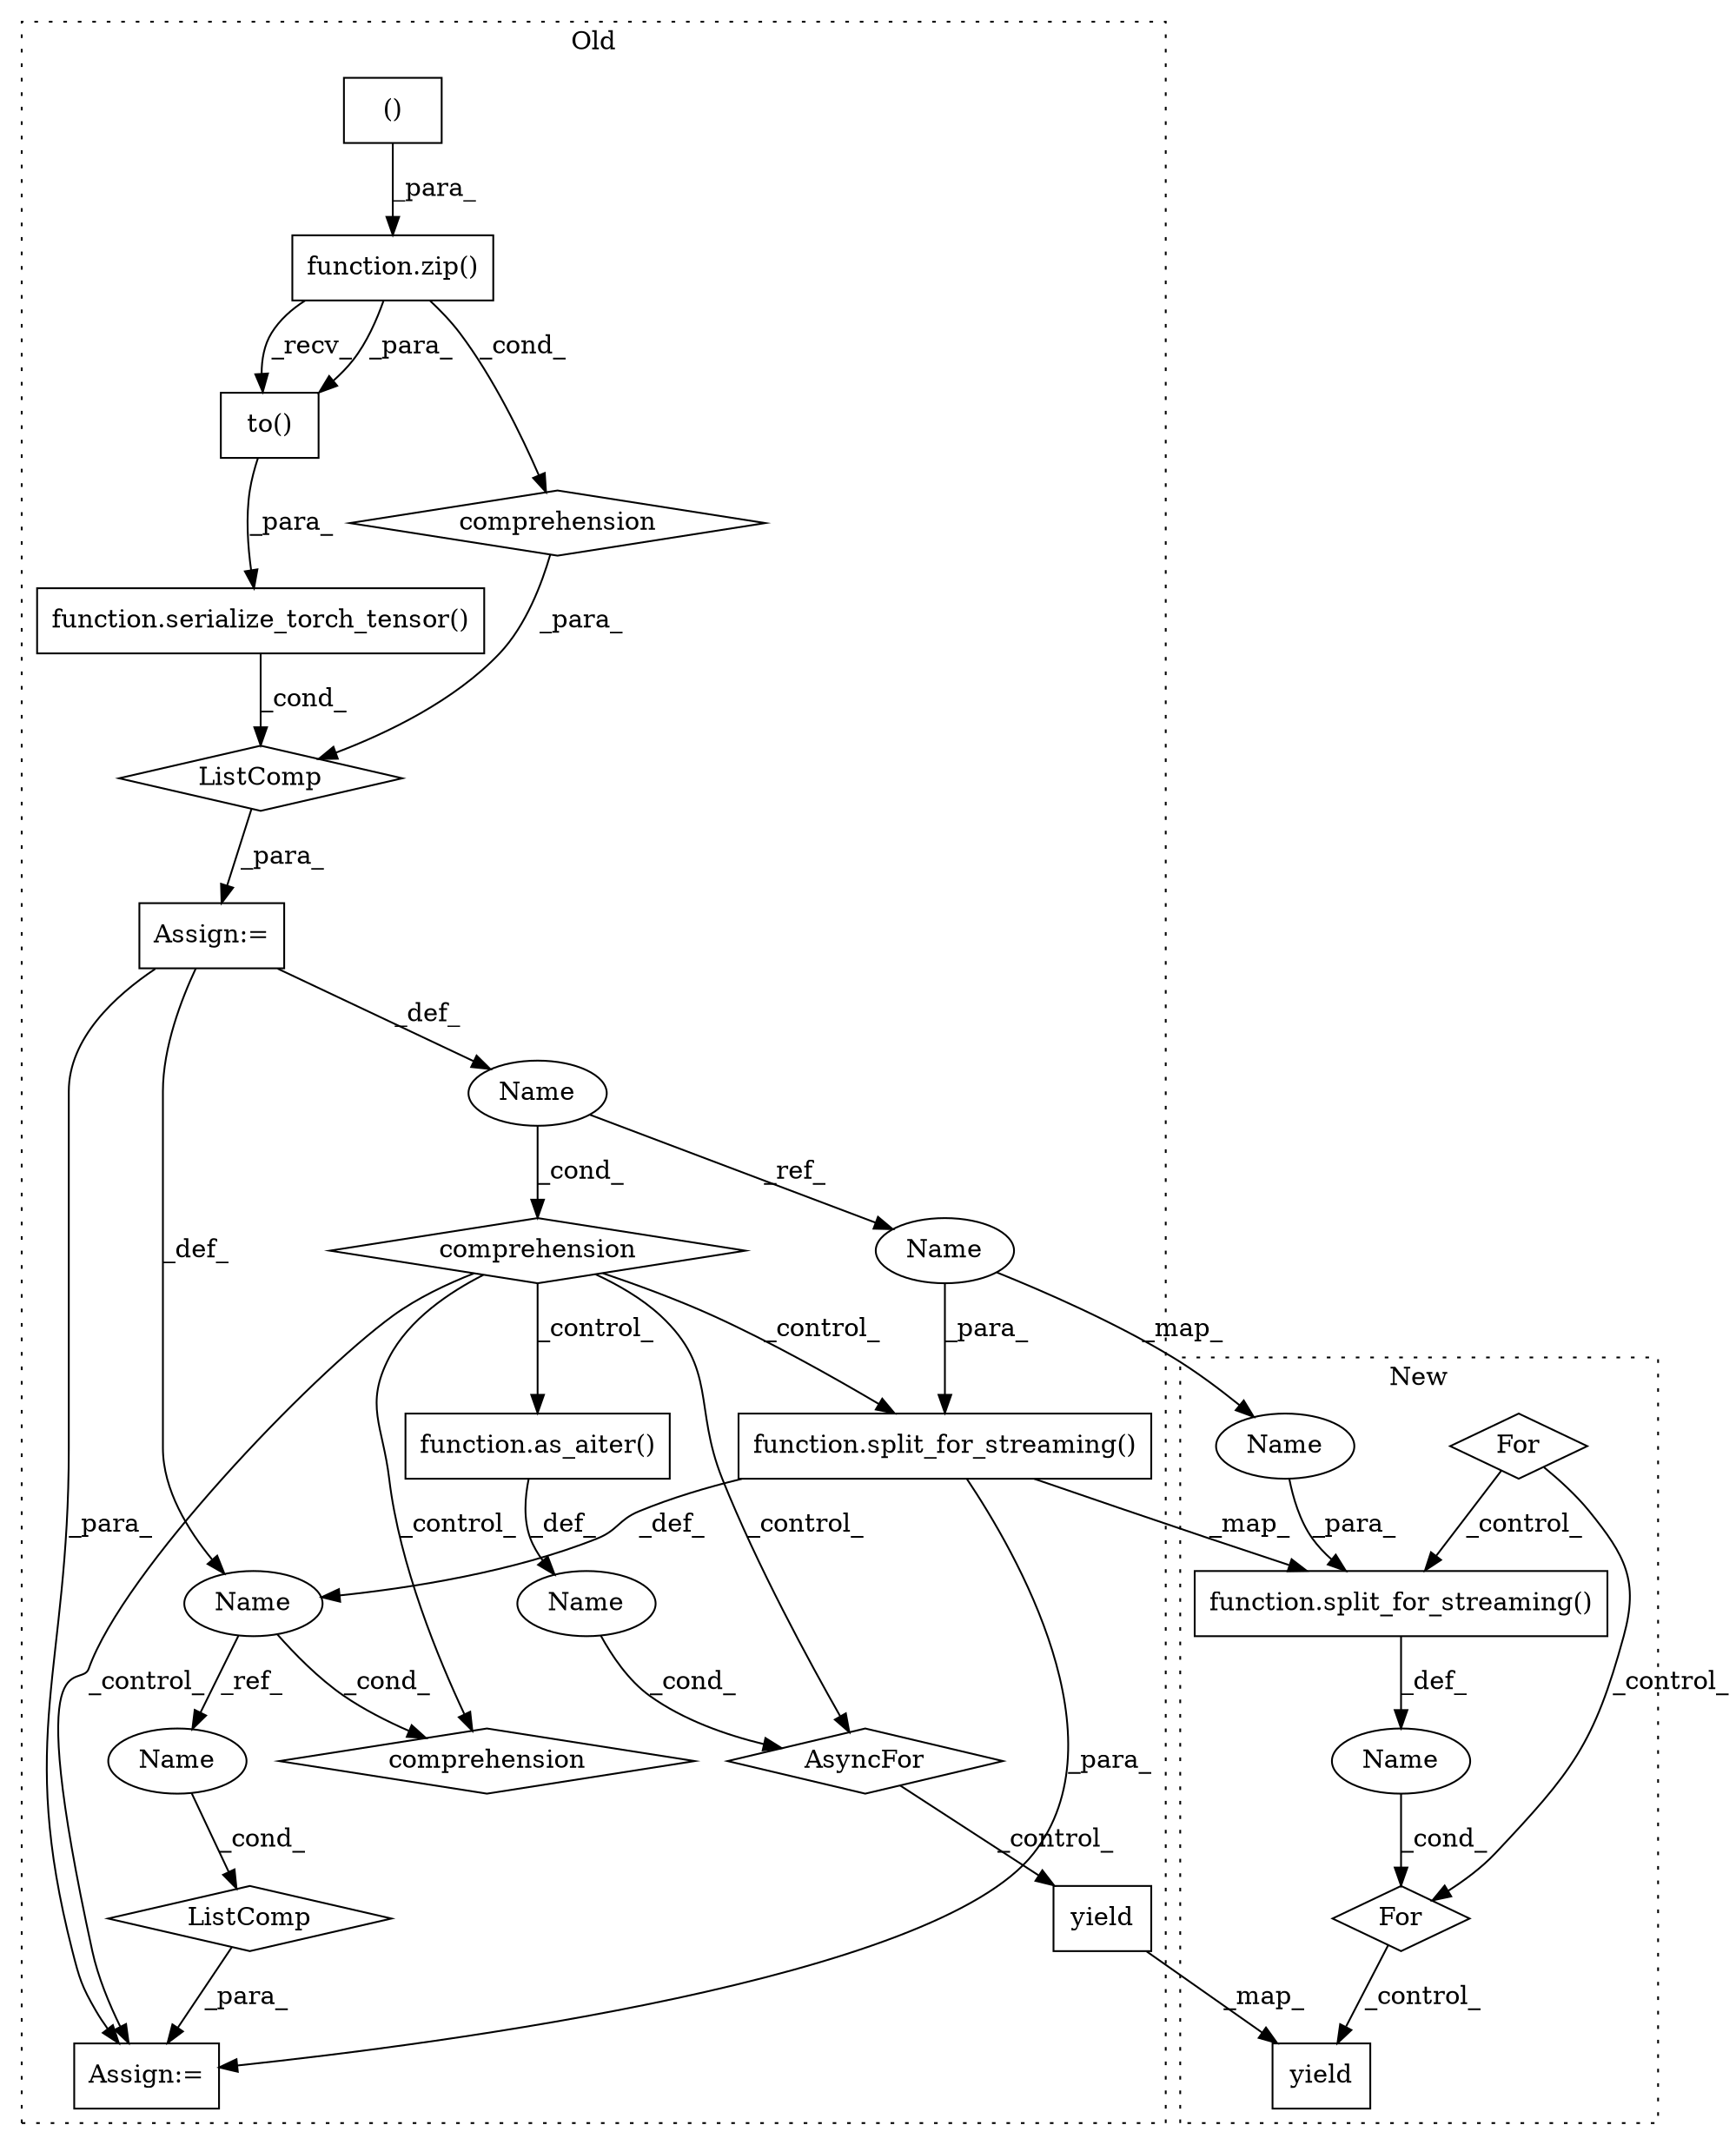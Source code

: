 digraph G {
subgraph cluster0 {
1 [label="function.as_aiter()" a="75" s="15996,16006" l="9,13" shape="box"];
4 [label="()" a="54" s="15340" l="53" shape="box"];
5 [label="Name" a="87" s="15856" l="6" shape="ellipse"];
6 [label="AsyncFor" a="58" s="15978,16019" l="10,18" shape="diamond"];
7 [label="yield" a="105" s="16037" l="6" shape="box"];
9 [label="function.split_for_streaming()" a="75" s="15901,15949" l="20,1" shape="box"];
11 [label="Name" a="87" s="15988" l="4" shape="ellipse"];
13 [label="function.serialize_torch_tensor()" a="75" s="15532,15596" l="23,21" shape="box"];
14 [label="function.zip()" a="75" s="15655,15713" l="4,1" shape="box"];
15 [label="ListComp" a="106" s="15514" l="214" shape="diamond"];
16 [label="to()" a="75" s="15555,15576" l="10,1" shape="box"];
17 [label="ListComp" a="106" s="15829" l="135" shape="diamond"];
18 [label="Name" a="87" s="15893" l="4" shape="ellipse"];
19 [label="comprehension" a="45" s="15889" l="3" shape="diamond"];
20 [label="Assign:=" a="68" s="15826" l="3" shape="box"];
21 [label="comprehension" a="45" s="15852" l="3" shape="diamond"];
22 [label="Assign:=" a="68" s="15511" l="3" shape="box"];
23 [label="comprehension" a="45" s="15634" l="3" shape="diamond"];
24 [label="Name" a="87" s="15921" l="6" shape="ellipse"];
26 [label="Name" a="87" s="15847" l="4" shape="ellipse"];
label = "Old";
style="dotted";
}
subgraph cluster1 {
2 [label="For" a="107" s="14990,15062" l="4,18" shape="diamond"];
3 [label="For" a="107" s="15080,15141" l="4,22" shape="diamond"];
8 [label="yield" a="105" s="15163" l="6" shape="box"];
10 [label="function.split_for_streaming()" a="75" s="15092,15140" l="20,1" shape="box"];
12 [label="Name" a="87" s="15084" l="4" shape="ellipse"];
25 [label="Name" a="87" s="15112" l="6" shape="ellipse"];
label = "New";
style="dotted";
}
1 -> 11 [label="_def_"];
2 -> 10 [label="_control_"];
2 -> 3 [label="_control_"];
3 -> 8 [label="_control_"];
4 -> 14 [label="_para_"];
5 -> 24 [label="_ref_"];
5 -> 21 [label="_cond_"];
6 -> 7 [label="_control_"];
7 -> 8 [label="_map_"];
9 -> 20 [label="_para_"];
9 -> 10 [label="_map_"];
9 -> 18 [label="_def_"];
10 -> 12 [label="_def_"];
11 -> 6 [label="_cond_"];
12 -> 3 [label="_cond_"];
13 -> 15 [label="_cond_"];
14 -> 16 [label="_recv_"];
14 -> 23 [label="_cond_"];
14 -> 16 [label="_para_"];
15 -> 22 [label="_para_"];
16 -> 13 [label="_para_"];
17 -> 20 [label="_para_"];
18 -> 19 [label="_cond_"];
18 -> 26 [label="_ref_"];
21 -> 1 [label="_control_"];
21 -> 9 [label="_control_"];
21 -> 20 [label="_control_"];
21 -> 6 [label="_control_"];
21 -> 19 [label="_control_"];
22 -> 18 [label="_def_"];
22 -> 20 [label="_para_"];
22 -> 5 [label="_def_"];
23 -> 15 [label="_para_"];
24 -> 9 [label="_para_"];
24 -> 25 [label="_map_"];
25 -> 10 [label="_para_"];
26 -> 17 [label="_cond_"];
}